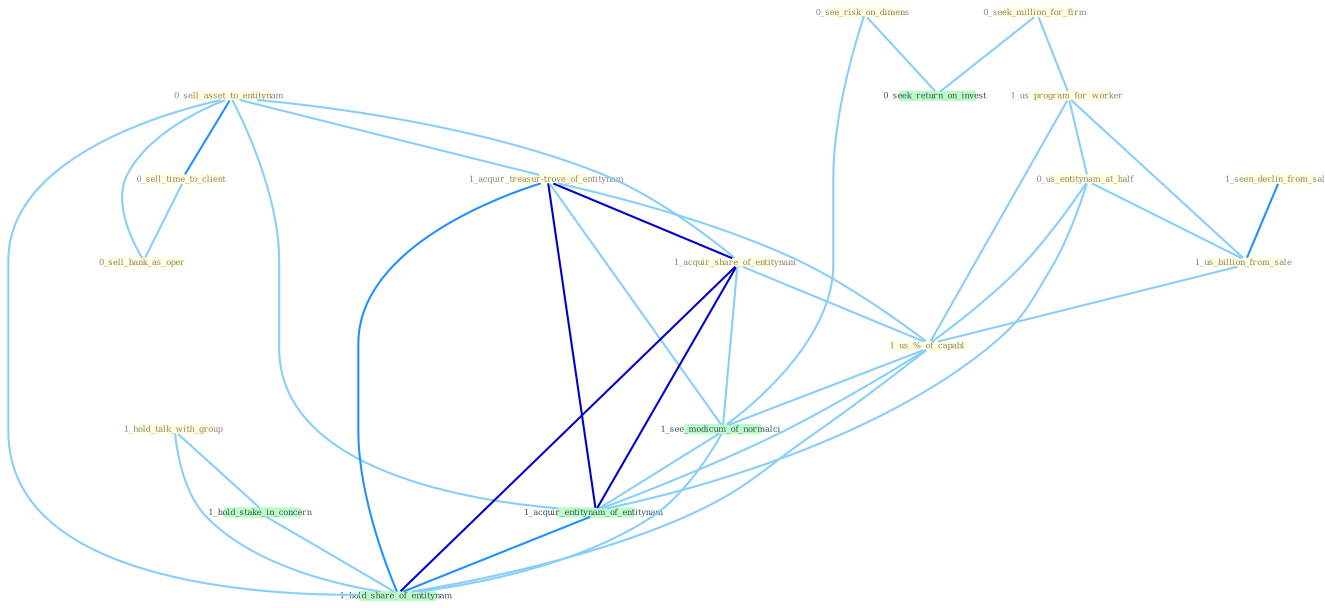 Graph G{ 
    node
    [shape=polygon,style=filled,width=.5,height=.06,color="#BDFCC9",fixedsize=true,fontsize=4,
    fontcolor="#2f4f4f"];
    {node
    [color="#ffffe0", fontcolor="#8b7d6b"] "1_seen_declin_from_sale " "0_sell_asset_to_entitynam " "0_seek_million_for_firm " "1_us_program_for_worker " "1_acquir_treasur-trove_of_entitynam " "0_see_risk_on_dimens " "1_acquir_share_of_entitynam " "0_sell_time_to_client " "1_hold_talk_with_group " "0_us_entitynam_at_half " "1_us_billion_from_sale " "0_sell_bank_as_oper " "1_us_%_of_capabl "}
{node [color="#fff0f5", fontcolor="#b22222"]}
edge [color="#B0E2FF"];

	"1_seen_declin_from_sale " -- "1_us_billion_from_sale " [w="2", color="#1e90ff" , len=0.8];
	"0_sell_asset_to_entitynam " -- "1_acquir_treasur-trove_of_entitynam " [w="1", color="#87cefa" ];
	"0_sell_asset_to_entitynam " -- "1_acquir_share_of_entitynam " [w="1", color="#87cefa" ];
	"0_sell_asset_to_entitynam " -- "0_sell_time_to_client " [w="2", color="#1e90ff" , len=0.8];
	"0_sell_asset_to_entitynam " -- "0_sell_bank_as_oper " [w="1", color="#87cefa" ];
	"0_sell_asset_to_entitynam " -- "1_acquir_entitynam_of_entitynam " [w="1", color="#87cefa" ];
	"0_sell_asset_to_entitynam " -- "1_hold_share_of_entitynam " [w="1", color="#87cefa" ];
	"0_seek_million_for_firm " -- "1_us_program_for_worker " [w="1", color="#87cefa" ];
	"0_seek_million_for_firm " -- "0_seek_return_on_invest " [w="1", color="#87cefa" ];
	"1_us_program_for_worker " -- "0_us_entitynam_at_half " [w="1", color="#87cefa" ];
	"1_us_program_for_worker " -- "1_us_billion_from_sale " [w="1", color="#87cefa" ];
	"1_us_program_for_worker " -- "1_us_%_of_capabl " [w="1", color="#87cefa" ];
	"1_acquir_treasur-trove_of_entitynam " -- "1_acquir_share_of_entitynam " [w="3", color="#0000cd" , len=0.6];
	"1_acquir_treasur-trove_of_entitynam " -- "1_us_%_of_capabl " [w="1", color="#87cefa" ];
	"1_acquir_treasur-trove_of_entitynam " -- "1_see_modicum_of_normalci " [w="1", color="#87cefa" ];
	"1_acquir_treasur-trove_of_entitynam " -- "1_acquir_entitynam_of_entitynam " [w="3", color="#0000cd" , len=0.6];
	"1_acquir_treasur-trove_of_entitynam " -- "1_hold_share_of_entitynam " [w="2", color="#1e90ff" , len=0.8];
	"0_see_risk_on_dimens " -- "0_seek_return_on_invest " [w="1", color="#87cefa" ];
	"0_see_risk_on_dimens " -- "1_see_modicum_of_normalci " [w="1", color="#87cefa" ];
	"1_acquir_share_of_entitynam " -- "1_us_%_of_capabl " [w="1", color="#87cefa" ];
	"1_acquir_share_of_entitynam " -- "1_see_modicum_of_normalci " [w="1", color="#87cefa" ];
	"1_acquir_share_of_entitynam " -- "1_acquir_entitynam_of_entitynam " [w="3", color="#0000cd" , len=0.6];
	"1_acquir_share_of_entitynam " -- "1_hold_share_of_entitynam " [w="3", color="#0000cd" , len=0.6];
	"0_sell_time_to_client " -- "0_sell_bank_as_oper " [w="1", color="#87cefa" ];
	"1_hold_talk_with_group " -- "1_hold_stake_in_concern " [w="1", color="#87cefa" ];
	"1_hold_talk_with_group " -- "1_hold_share_of_entitynam " [w="1", color="#87cefa" ];
	"0_us_entitynam_at_half " -- "1_us_billion_from_sale " [w="1", color="#87cefa" ];
	"0_us_entitynam_at_half " -- "1_us_%_of_capabl " [w="1", color="#87cefa" ];
	"0_us_entitynam_at_half " -- "1_acquir_entitynam_of_entitynam " [w="1", color="#87cefa" ];
	"1_us_billion_from_sale " -- "1_us_%_of_capabl " [w="1", color="#87cefa" ];
	"1_us_%_of_capabl " -- "1_see_modicum_of_normalci " [w="1", color="#87cefa" ];
	"1_us_%_of_capabl " -- "1_acquir_entitynam_of_entitynam " [w="1", color="#87cefa" ];
	"1_us_%_of_capabl " -- "1_hold_share_of_entitynam " [w="1", color="#87cefa" ];
	"1_hold_stake_in_concern " -- "1_hold_share_of_entitynam " [w="1", color="#87cefa" ];
	"1_see_modicum_of_normalci " -- "1_acquir_entitynam_of_entitynam " [w="1", color="#87cefa" ];
	"1_see_modicum_of_normalci " -- "1_hold_share_of_entitynam " [w="1", color="#87cefa" ];
	"1_acquir_entitynam_of_entitynam " -- "1_hold_share_of_entitynam " [w="2", color="#1e90ff" , len=0.8];
}